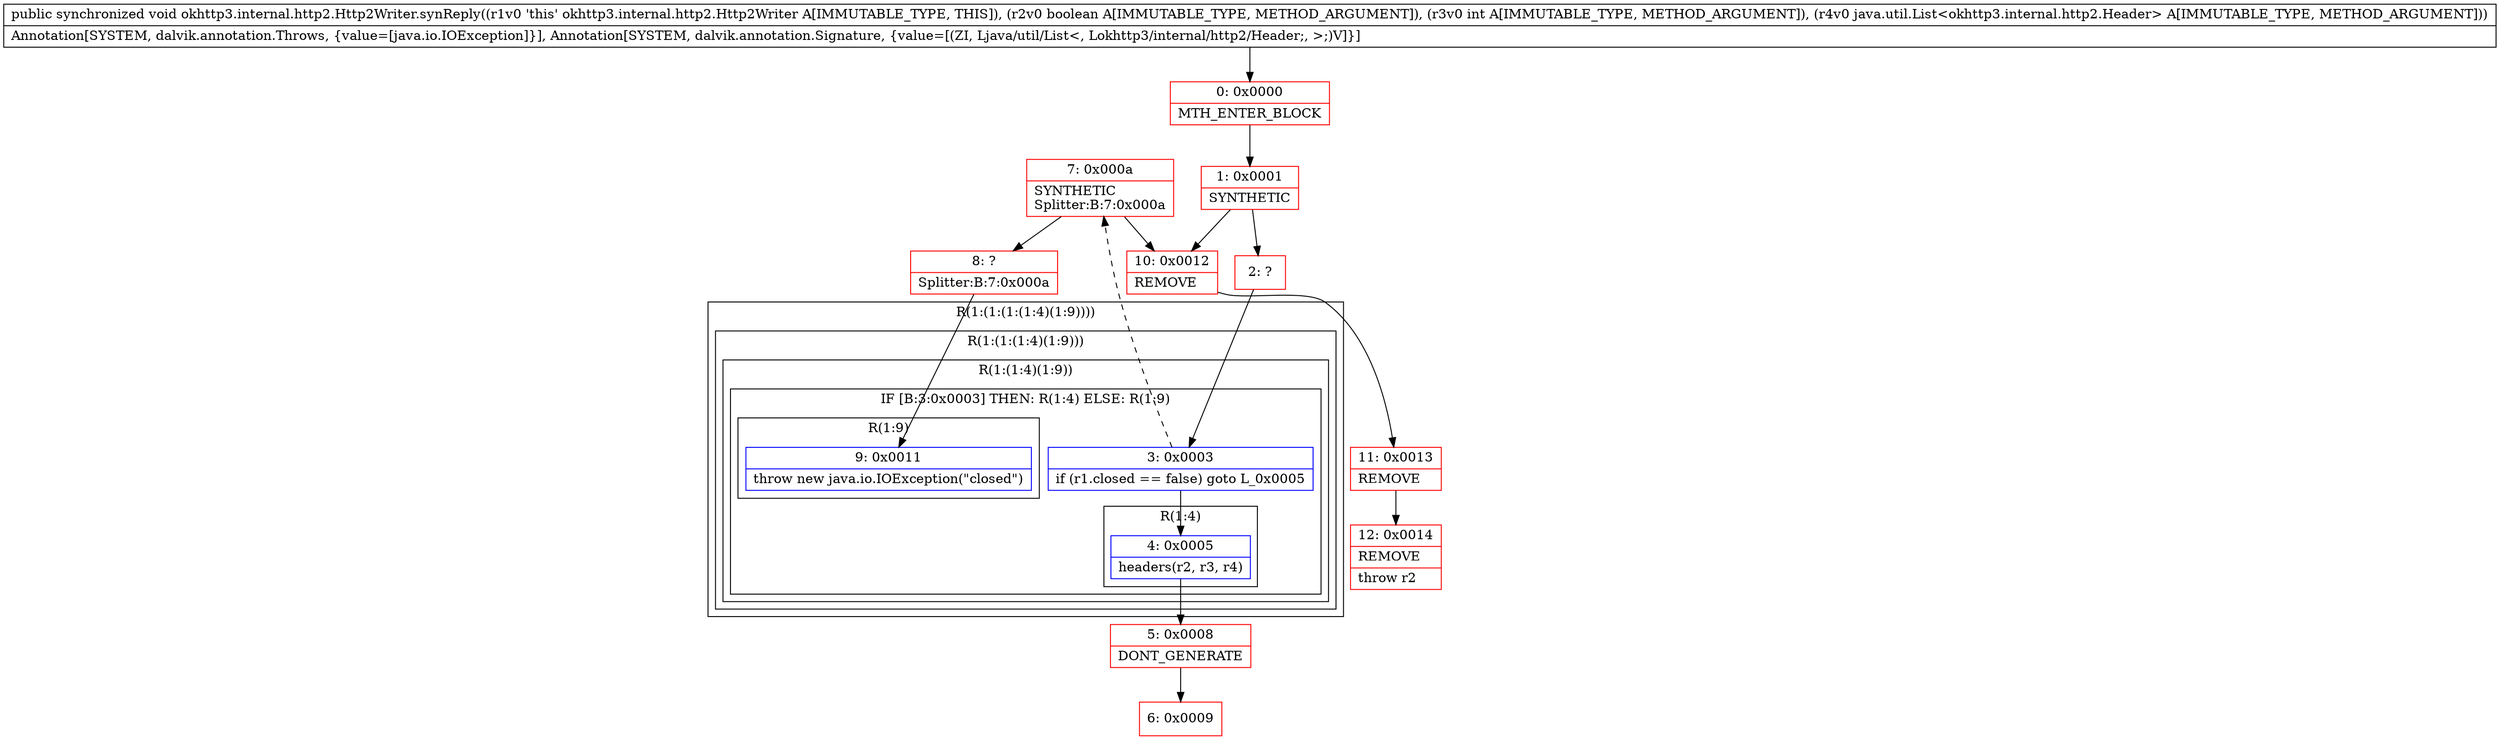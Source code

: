 digraph "CFG forokhttp3.internal.http2.Http2Writer.synReply(ZILjava\/util\/List;)V" {
subgraph cluster_Region_21966304 {
label = "R(1:(1:(1:(1:4)(1:9))))";
node [shape=record,color=blue];
subgraph cluster_Region_1022220893 {
label = "R(1:(1:(1:4)(1:9)))";
node [shape=record,color=blue];
subgraph cluster_Region_1502557367 {
label = "R(1:(1:4)(1:9))";
node [shape=record,color=blue];
subgraph cluster_IfRegion_105814077 {
label = "IF [B:3:0x0003] THEN: R(1:4) ELSE: R(1:9)";
node [shape=record,color=blue];
Node_3 [shape=record,label="{3\:\ 0x0003|if (r1.closed == false) goto L_0x0005\l}"];
subgraph cluster_Region_2115409209 {
label = "R(1:4)";
node [shape=record,color=blue];
Node_4 [shape=record,label="{4\:\ 0x0005|headers(r2, r3, r4)\l}"];
}
subgraph cluster_Region_754685844 {
label = "R(1:9)";
node [shape=record,color=blue];
Node_9 [shape=record,label="{9\:\ 0x0011|throw new java.io.IOException(\"closed\")\l}"];
}
}
}
}
}
Node_0 [shape=record,color=red,label="{0\:\ 0x0000|MTH_ENTER_BLOCK\l}"];
Node_1 [shape=record,color=red,label="{1\:\ 0x0001|SYNTHETIC\l}"];
Node_2 [shape=record,color=red,label="{2\:\ ?}"];
Node_5 [shape=record,color=red,label="{5\:\ 0x0008|DONT_GENERATE\l}"];
Node_6 [shape=record,color=red,label="{6\:\ 0x0009}"];
Node_7 [shape=record,color=red,label="{7\:\ 0x000a|SYNTHETIC\lSplitter:B:7:0x000a\l}"];
Node_8 [shape=record,color=red,label="{8\:\ ?|Splitter:B:7:0x000a\l}"];
Node_10 [shape=record,color=red,label="{10\:\ 0x0012|REMOVE\l}"];
Node_11 [shape=record,color=red,label="{11\:\ 0x0013|REMOVE\l}"];
Node_12 [shape=record,color=red,label="{12\:\ 0x0014|REMOVE\l|throw r2\l}"];
MethodNode[shape=record,label="{public synchronized void okhttp3.internal.http2.Http2Writer.synReply((r1v0 'this' okhttp3.internal.http2.Http2Writer A[IMMUTABLE_TYPE, THIS]), (r2v0 boolean A[IMMUTABLE_TYPE, METHOD_ARGUMENT]), (r3v0 int A[IMMUTABLE_TYPE, METHOD_ARGUMENT]), (r4v0 java.util.List\<okhttp3.internal.http2.Header\> A[IMMUTABLE_TYPE, METHOD_ARGUMENT]))  | Annotation[SYSTEM, dalvik.annotation.Throws, \{value=[java.io.IOException]\}], Annotation[SYSTEM, dalvik.annotation.Signature, \{value=[(ZI, Ljava\/util\/List\<, Lokhttp3\/internal\/http2\/Header;, \>;)V]\}]\l}"];
MethodNode -> Node_0;
Node_3 -> Node_4;
Node_3 -> Node_7[style=dashed];
Node_4 -> Node_5;
Node_0 -> Node_1;
Node_1 -> Node_2;
Node_1 -> Node_10;
Node_2 -> Node_3;
Node_5 -> Node_6;
Node_7 -> Node_8;
Node_7 -> Node_10;
Node_8 -> Node_9;
Node_10 -> Node_11;
Node_11 -> Node_12;
}

